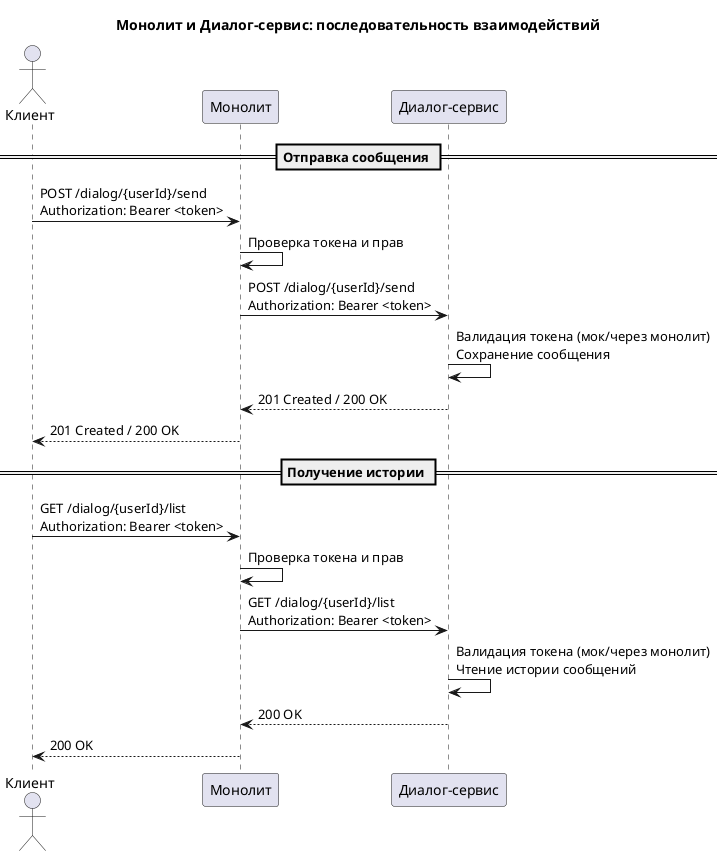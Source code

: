 @startuml
title Монолит и Диалог-сервис: последовательность взаимодействий

actor Клиент as Client
participant "Монолит" as Monolith
participant "Диалог-сервис" as Dialog

== Отправка сообщения ==
Client -> Monolith: POST /dialog/{userId}/send\nAuthorization: Bearer <token>
Monolith -> Monolith: Проверка токена и прав
Monolith -> Dialog: POST /dialog/{userId}/send\nAuthorization: Bearer <token>
Dialog -> Dialog: Валидация токена (мок/через монолит)\nСохранение сообщения
Dialog --> Monolith: 201 Created / 200 OK
Monolith --> Client: 201 Created / 200 OK

== Получение истории ==
Client -> Monolith: GET /dialog/{userId}/list\nAuthorization: Bearer <token>
Monolith -> Monolith: Проверка токена и прав
Monolith -> Dialog: GET /dialog/{userId}/list\nAuthorization: Bearer <token>
Dialog -> Dialog: Валидация токена (мок/через монолит)\nЧтение истории сообщений
Dialog --> Monolith: 200 OK
Monolith --> Client: 200 OK

@enduml
